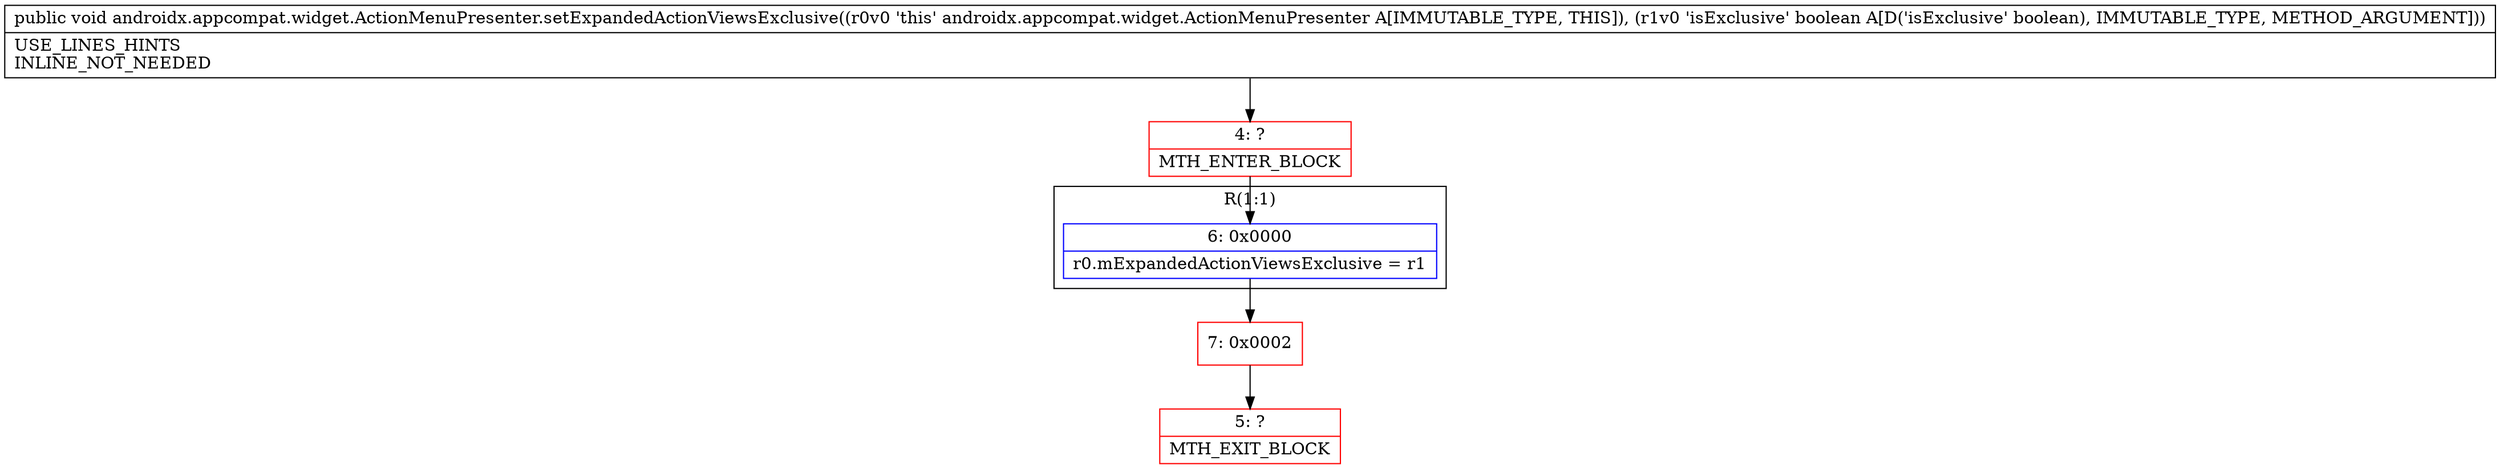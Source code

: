 digraph "CFG forandroidx.appcompat.widget.ActionMenuPresenter.setExpandedActionViewsExclusive(Z)V" {
subgraph cluster_Region_1375133620 {
label = "R(1:1)";
node [shape=record,color=blue];
Node_6 [shape=record,label="{6\:\ 0x0000|r0.mExpandedActionViewsExclusive = r1\l}"];
}
Node_4 [shape=record,color=red,label="{4\:\ ?|MTH_ENTER_BLOCK\l}"];
Node_7 [shape=record,color=red,label="{7\:\ 0x0002}"];
Node_5 [shape=record,color=red,label="{5\:\ ?|MTH_EXIT_BLOCK\l}"];
MethodNode[shape=record,label="{public void androidx.appcompat.widget.ActionMenuPresenter.setExpandedActionViewsExclusive((r0v0 'this' androidx.appcompat.widget.ActionMenuPresenter A[IMMUTABLE_TYPE, THIS]), (r1v0 'isExclusive' boolean A[D('isExclusive' boolean), IMMUTABLE_TYPE, METHOD_ARGUMENT]))  | USE_LINES_HINTS\lINLINE_NOT_NEEDED\l}"];
MethodNode -> Node_4;Node_6 -> Node_7;
Node_4 -> Node_6;
Node_7 -> Node_5;
}

